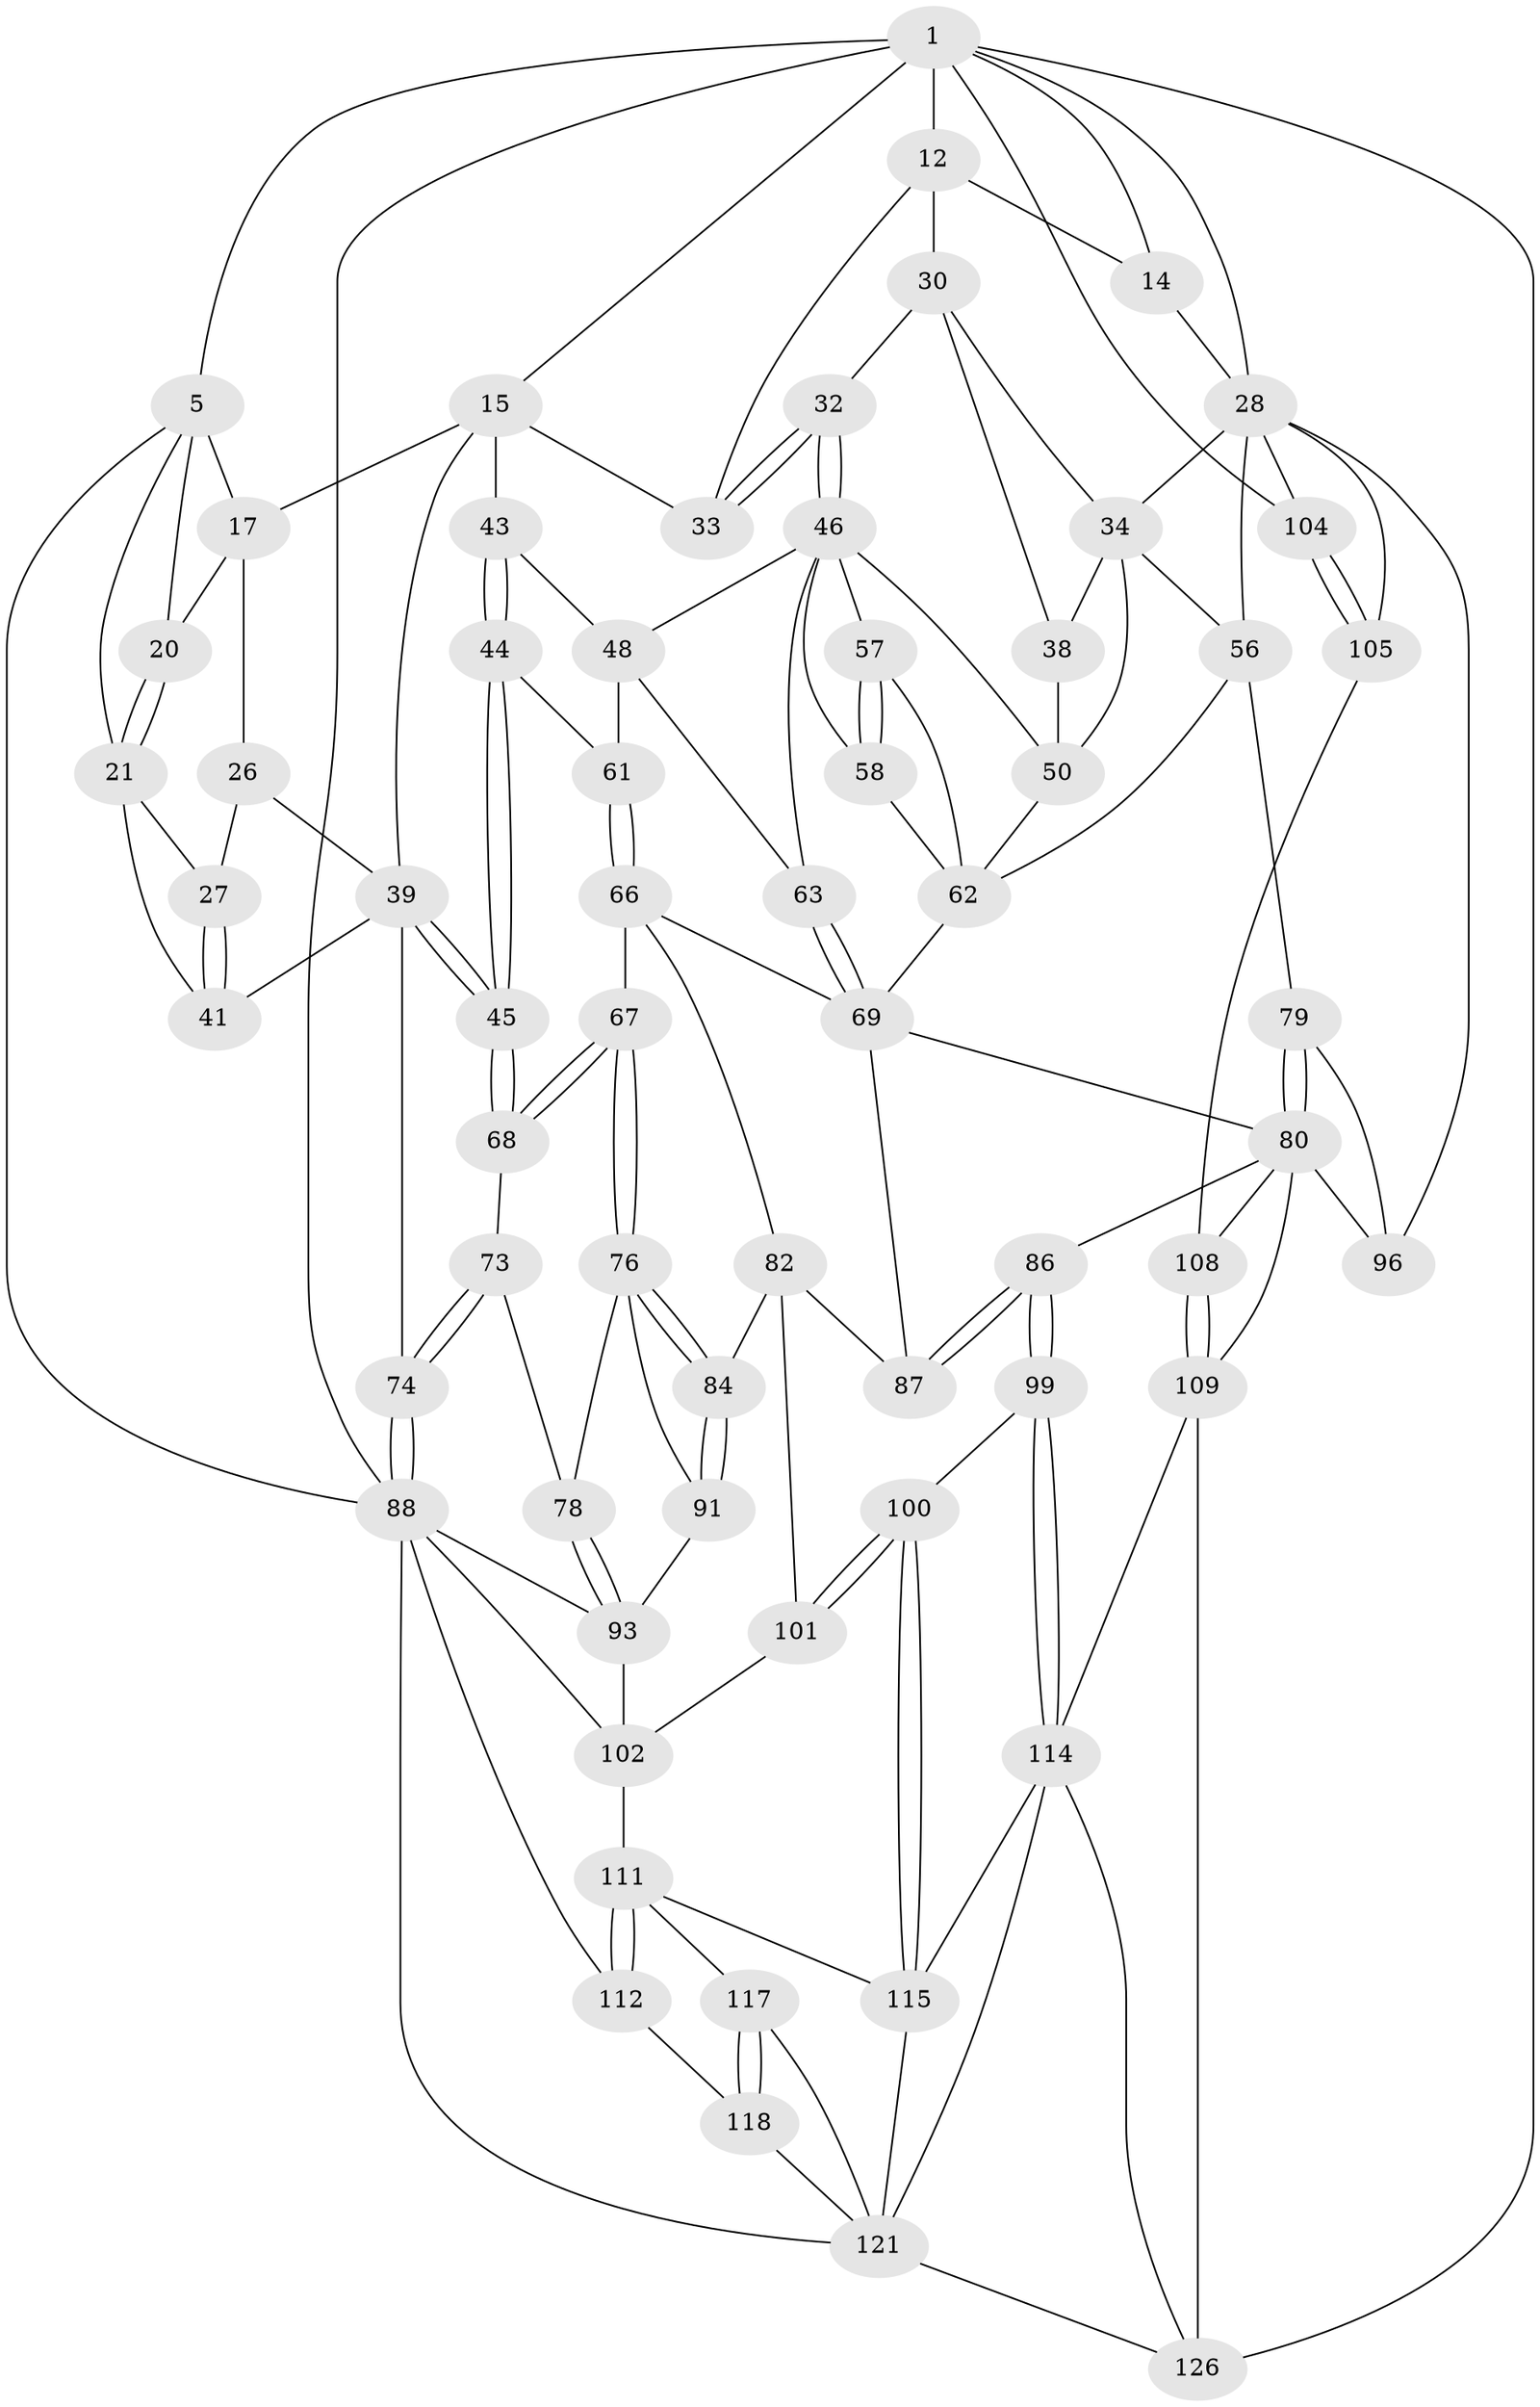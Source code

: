 // original degree distribution, {3: 0.015625, 4: 0.21875, 5: 0.5625, 6: 0.203125}
// Generated by graph-tools (version 1.1) at 2025/17/03/09/25 04:17:13]
// undirected, 64 vertices, 150 edges
graph export_dot {
graph [start="1"]
  node [color=gray90,style=filled];
  1 [pos="+0.5362223415614347+0",super="+8+2"];
  5 [pos="+0+0",super="+6"];
  12 [pos="+0.6488192294740069+0.10369922759285422",super="+13+25"];
  14 [pos="+0.8245980041734323+0.05195764870004231"];
  15 [pos="+0.3246262762658366+0.18044930130829168",super="+16+37"];
  17 [pos="+0.2878802108279464+0.16703363935950066",super="+24+18"];
  20 [pos="+0.03841194704658736+0.12929335681434767"];
  21 [pos="+0.02596609433781449+0.14094983607650882",super="+22"];
  26 [pos="+0.10732808466994201+0.23805619791091187"];
  27 [pos="+0.1031731975309156+0.23694431555546755"];
  28 [pos="+1+0.2630619491458564",super="+54+29"];
  30 [pos="+0.7993715126733028+0.08705894601782158",super="+31+36"];
  32 [pos="+0.6125300258427355+0.27770813529896315"];
  33 [pos="+0.5916014476530913+0.23157233041131517"];
  34 [pos="+0.9505525023252512+0.2828097847177143",super="+53+35"];
  38 [pos="+0.7388865662689328+0.2979099670638641",super="+49"];
  39 [pos="+0.1942133034173262+0.41199019760412003",super="+40"];
  41 [pos="+0+0.3957933967197105"];
  43 [pos="+0.40690853826295015+0.34122156089700445"];
  44 [pos="+0.31097803342473584+0.4108077957665053"];
  45 [pos="+0.21649017076374868+0.43531132189628297"];
  46 [pos="+0.5856539755186638+0.3292815616850754",super="+47+52"];
  48 [pos="+0.5003609492367852+0.37819496986833656",super="+60"];
  50 [pos="+0.8035895918046592+0.41338882608800387",super="+51"];
  56 [pos="+0.9307784109214424+0.6012265911877653",super="+64"];
  57 [pos="+0.6892351157306331+0.4608199687261233"];
  58 [pos="+0.61049903523988+0.4852285298718128"];
  61 [pos="+0.4148993868302061+0.48777699088085824"];
  62 [pos="+0.73545856134888+0.5075867054258638",super="+65"];
  63 [pos="+0.5004540276943344+0.5638534483361983"];
  66 [pos="+0.3422773890452312+0.5851220903062626",super="+71"];
  67 [pos="+0.27311921066659145+0.5586804994909566"];
  68 [pos="+0.22836430271666308+0.5104745265949876"];
  69 [pos="+0.4910487924567151+0.6141580820854676",super="+70+75"];
  73 [pos="+0.1745765739164467+0.5588728431208598"];
  74 [pos="+0+0.5664275966219352"];
  76 [pos="+0.24531243582286533+0.6465053159199303",super="+77"];
  78 [pos="+0.12171438821038219+0.6675779208192375"];
  79 [pos="+0.7630452939084238+0.7237660485925769"];
  80 [pos="+0.7111346547142905+0.7519833167874025",super="+98+81"];
  82 [pos="+0.31768617975033087+0.7496813379029945",super="+83"];
  84 [pos="+0.27062332534723915+0.7591410618621118"];
  86 [pos="+0.5289760470784293+0.7477187130978697"];
  87 [pos="+0.4893998485428091+0.6849089777829575"];
  88 [pos="+0+0.7274145261882052",super="+92+89"];
  91 [pos="+0.21651238267731648+0.7553493583006881"];
  93 [pos="+0.1154361537937078+0.6696576099755733",super="+94"];
  96 [pos="+0.8947231337946389+0.7983102834219693",super="+97"];
  99 [pos="+0.4040304923431074+0.8560795472170152"];
  100 [pos="+0.3189042512003714+0.82454411607092"];
  101 [pos="+0.3187539248984682+0.8243078336009911"];
  102 [pos="+0.15553546312495167+0.7982288727793306",super="+103"];
  104 [pos="+1+0.9419760393220451"];
  105 [pos="+1+0.8773222034150068"];
  108 [pos="+0.834398192047632+0.9320410517992236"];
  109 [pos="+0.7592350993565703+1",super="+110"];
  111 [pos="+0.14689704915391935+0.8908222621701223",super="+116"];
  112 [pos="+0.1053642664179989+0.9234672039237599"];
  114 [pos="+0.41951343928541457+0.8983846050168717",super="+119"];
  115 [pos="+0.2757415839622198+0.8987650105812187",super="+120"];
  117 [pos="+0.20836975350290132+0.9619012568054678"];
  118 [pos="+0.1177831693472453+0.9777606608030672"];
  121 [pos="+0.24633901158533544+0.9643212342307336",super="+122"];
  126 [pos="+0.3321408045768939+1",super="+127"];
  1 -- 15;
  1 -- 5 [weight=2];
  1 -- 104;
  1 -- 12 [weight=2];
  1 -- 14;
  1 -- 88;
  1 -- 28;
  1 -- 126;
  5 -- 20;
  5 -- 21;
  5 -- 17;
  5 -- 88;
  12 -- 14;
  12 -- 30;
  12 -- 33;
  14 -- 28;
  15 -- 17;
  15 -- 39;
  15 -- 33;
  15 -- 43;
  17 -- 26;
  17 -- 20;
  20 -- 21;
  20 -- 21;
  21 -- 27;
  21 -- 41;
  26 -- 27;
  26 -- 39;
  27 -- 41;
  27 -- 41;
  28 -- 96;
  28 -- 104;
  28 -- 105;
  28 -- 56;
  28 -- 34;
  30 -- 32;
  30 -- 38 [weight=2];
  30 -- 34;
  32 -- 33;
  32 -- 33;
  32 -- 46;
  32 -- 46;
  34 -- 56;
  34 -- 50;
  34 -- 38;
  38 -- 50;
  39 -- 45;
  39 -- 45;
  39 -- 41;
  39 -- 74;
  43 -- 44;
  43 -- 44;
  43 -- 48;
  44 -- 45;
  44 -- 45;
  44 -- 61;
  45 -- 68;
  45 -- 68;
  46 -- 48;
  46 -- 58;
  46 -- 63;
  46 -- 57;
  46 -- 50;
  48 -- 61;
  48 -- 63;
  50 -- 62;
  56 -- 79;
  56 -- 62;
  57 -- 58;
  57 -- 58;
  57 -- 62;
  58 -- 62;
  61 -- 66;
  61 -- 66;
  62 -- 69;
  63 -- 69;
  63 -- 69;
  66 -- 67;
  66 -- 82;
  66 -- 69;
  67 -- 68;
  67 -- 68;
  67 -- 76;
  67 -- 76;
  68 -- 73;
  69 -- 87;
  69 -- 80;
  73 -- 74;
  73 -- 74;
  73 -- 78;
  74 -- 88;
  74 -- 88;
  76 -- 84;
  76 -- 84;
  76 -- 91;
  76 -- 78;
  78 -- 93;
  78 -- 93;
  79 -- 80;
  79 -- 80;
  79 -- 96;
  80 -- 108;
  80 -- 96 [weight=2];
  80 -- 109;
  80 -- 86;
  82 -- 87;
  82 -- 84;
  82 -- 101;
  84 -- 91;
  84 -- 91;
  86 -- 87;
  86 -- 87;
  86 -- 99;
  86 -- 99;
  88 -- 93;
  88 -- 102;
  88 -- 112;
  88 -- 121;
  91 -- 93;
  93 -- 102;
  99 -- 100;
  99 -- 114;
  99 -- 114;
  100 -- 101;
  100 -- 101;
  100 -- 115;
  100 -- 115;
  101 -- 102;
  102 -- 111;
  104 -- 105;
  104 -- 105;
  105 -- 108;
  108 -- 109;
  108 -- 109;
  109 -- 114;
  109 -- 126 [weight=2];
  111 -- 112;
  111 -- 112;
  111 -- 115;
  111 -- 117;
  112 -- 118;
  114 -- 121;
  114 -- 126;
  114 -- 115;
  115 -- 121;
  117 -- 118;
  117 -- 118;
  117 -- 121;
  118 -- 121;
  121 -- 126;
}

